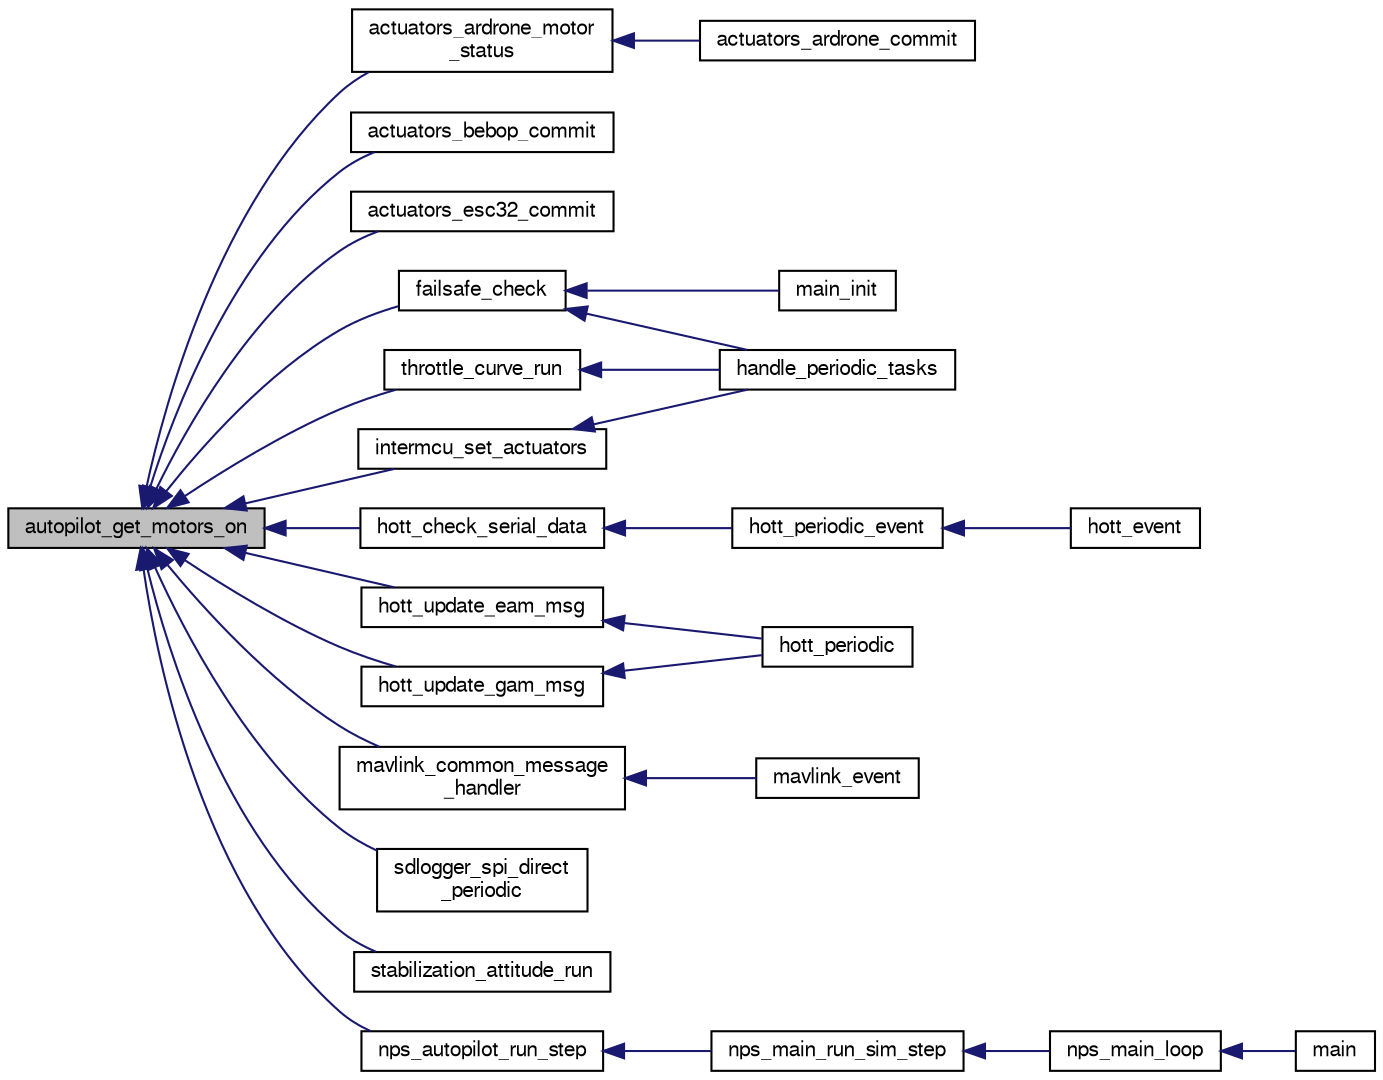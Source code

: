 digraph "autopilot_get_motors_on"
{
  edge [fontname="FreeSans",fontsize="10",labelfontname="FreeSans",labelfontsize="10"];
  node [fontname="FreeSans",fontsize="10",shape=record];
  rankdir="LR";
  Node1 [label="autopilot_get_motors_on",height=0.2,width=0.4,color="black", fillcolor="grey75", style="filled", fontcolor="black"];
  Node1 -> Node2 [dir="back",color="midnightblue",fontsize="10",style="solid",fontname="FreeSans"];
  Node2 [label="actuators_ardrone_motor\l_status",height=0.2,width=0.4,color="black", fillcolor="white", style="filled",URL="$boards_2ardrone_2actuators_8c.html#ad8d796514edd55dd0f4a2134fd83f691"];
  Node2 -> Node3 [dir="back",color="midnightblue",fontsize="10",style="solid",fontname="FreeSans"];
  Node3 [label="actuators_ardrone_commit",height=0.2,width=0.4,color="black", fillcolor="white", style="filled",URL="$boards_2ardrone_2actuators_8h.html#a1e5faec000e4e1602bba080db2aec27c"];
  Node1 -> Node4 [dir="back",color="midnightblue",fontsize="10",style="solid",fontname="FreeSans"];
  Node4 [label="actuators_bebop_commit",height=0.2,width=0.4,color="black", fillcolor="white", style="filled",URL="$boards_2bebop_2actuators_8h.html#ad8f645b7663a54e01ba60403a1e45645"];
  Node1 -> Node5 [dir="back",color="midnightblue",fontsize="10",style="solid",fontname="FreeSans"];
  Node5 [label="actuators_esc32_commit",height=0.2,width=0.4,color="black", fillcolor="white", style="filled",URL="$actuators__esc32_8h.html#a699563136f20e59e607791d62ac81660",tooltip="Commits the commands and sends them to the ESCs. "];
  Node1 -> Node6 [dir="back",color="midnightblue",fontsize="10",style="solid",fontname="FreeSans"];
  Node6 [label="failsafe_check",height=0.2,width=0.4,color="black", fillcolor="white", style="filled",URL="$rover_2main__ap_8h.html#a9b33ef8d06e683b2dac822bdf94cd1a8"];
  Node6 -> Node7 [dir="back",color="midnightblue",fontsize="10",style="solid",fontname="FreeSans"];
  Node7 [label="main_init",height=0.2,width=0.4,color="black", fillcolor="white", style="filled",URL="$rover_2main__ap_8h.html#a3719465edd56d2b587a6b340f29e4f90",tooltip="Main initialization. "];
  Node6 -> Node8 [dir="back",color="midnightblue",fontsize="10",style="solid",fontname="FreeSans"];
  Node8 [label="handle_periodic_tasks",height=0.2,width=0.4,color="black", fillcolor="white", style="filled",URL="$rover_2main__ap_8h.html#ab79bb049ce85bf2ed3a75c6b12c02bcb"];
  Node1 -> Node9 [dir="back",color="midnightblue",fontsize="10",style="solid",fontname="FreeSans"];
  Node9 [label="hott_check_serial_data",height=0.2,width=0.4,color="black", fillcolor="white", style="filled",URL="$hott_2hott_8c.html#ad9ba717e808b0a9d9eabf747ba7abddb"];
  Node9 -> Node10 [dir="back",color="midnightblue",fontsize="10",style="solid",fontname="FreeSans"];
  Node10 [label="hott_periodic_event",height=0.2,width=0.4,color="black", fillcolor="white", style="filled",URL="$hott_2hott_8c.html#a64d986dbd4a6b7fa67a60cf0f237d31c"];
  Node10 -> Node11 [dir="back",color="midnightblue",fontsize="10",style="solid",fontname="FreeSans"];
  Node11 [label="hott_event",height=0.2,width=0.4,color="black", fillcolor="white", style="filled",URL="$hott_2hott_8h.html#afd6976c45645e710a8036805a913fc4c"];
  Node1 -> Node12 [dir="back",color="midnightblue",fontsize="10",style="solid",fontname="FreeSans"];
  Node12 [label="hott_update_eam_msg",height=0.2,width=0.4,color="black", fillcolor="white", style="filled",URL="$hott__eam_8h.html#a35e5d6a8530dfc81c2402694e03ea334"];
  Node12 -> Node13 [dir="back",color="midnightblue",fontsize="10",style="solid",fontname="FreeSans"];
  Node13 [label="hott_periodic",height=0.2,width=0.4,color="black", fillcolor="white", style="filled",URL="$hott_2hott_8h.html#af9ecdbaed8d1ef59e40fba97cbe0b6ac"];
  Node1 -> Node14 [dir="back",color="midnightblue",fontsize="10",style="solid",fontname="FreeSans"];
  Node14 [label="hott_update_gam_msg",height=0.2,width=0.4,color="black", fillcolor="white", style="filled",URL="$hott__gam_8h.html#ac14007f36a1aa731606054e52dc3e783"];
  Node14 -> Node13 [dir="back",color="midnightblue",fontsize="10",style="solid",fontname="FreeSans"];
  Node1 -> Node15 [dir="back",color="midnightblue",fontsize="10",style="solid",fontname="FreeSans"];
  Node15 [label="intermcu_set_actuators",height=0.2,width=0.4,color="black", fillcolor="white", style="filled",URL="$intermcu__ap_8h.html#ac22ebae188091108a7882dfebceb1c6c"];
  Node15 -> Node8 [dir="back",color="midnightblue",fontsize="10",style="solid",fontname="FreeSans"];
  Node1 -> Node16 [dir="back",color="midnightblue",fontsize="10",style="solid",fontname="FreeSans"];
  Node16 [label="mavlink_common_message\l_handler",height=0.2,width=0.4,color="black", fillcolor="white", style="filled",URL="$mavlink_8c.html#a92b02fdeb899791573ef52506deb653c"];
  Node16 -> Node17 [dir="back",color="midnightblue",fontsize="10",style="solid",fontname="FreeSans"];
  Node17 [label="mavlink_event",height=0.2,width=0.4,color="black", fillcolor="white", style="filled",URL="$mavlink_8h.html#aca06c0aea877a0d9c57a5e16cee711d7",tooltip="Event MAVLink calls. "];
  Node1 -> Node18 [dir="back",color="midnightblue",fontsize="10",style="solid",fontname="FreeSans"];
  Node18 [label="nps_autopilot_run_step",height=0.2,width=0.4,color="black", fillcolor="white", style="filled",URL="$nps__autopilot__rotorcraft_8c.html#a12870aaa609d4860004be3cec4c8cf2a"];
  Node18 -> Node19 [dir="back",color="midnightblue",fontsize="10",style="solid",fontname="FreeSans"];
  Node19 [label="nps_main_run_sim_step",height=0.2,width=0.4,color="black", fillcolor="white", style="filled",URL="$nps__main__sitl_8c.html#a9a080385e191a932860731e6f511c775"];
  Node19 -> Node20 [dir="back",color="midnightblue",fontsize="10",style="solid",fontname="FreeSans"];
  Node20 [label="nps_main_loop",height=0.2,width=0.4,color="black", fillcolor="white", style="filled",URL="$nps__main__sitl_8c.html#afa201657c19f3eac2d07487bb11a261d"];
  Node20 -> Node21 [dir="back",color="midnightblue",fontsize="10",style="solid",fontname="FreeSans"];
  Node21 [label="main",height=0.2,width=0.4,color="black", fillcolor="white", style="filled",URL="$nps__main__sitl_8c.html#a3c04138a5bfe5d72780bb7e82a18e627"];
  Node1 -> Node22 [dir="back",color="midnightblue",fontsize="10",style="solid",fontname="FreeSans"];
  Node22 [label="sdlogger_spi_direct\l_periodic",height=0.2,width=0.4,color="black", fillcolor="white", style="filled",URL="$sdlogger__spi__direct_8h.html#ab4a462e9899f9283db5be8ab3a3da922",tooltip="sdlogger_spi_direct_periodic Periodic function called at module frequency "];
  Node1 -> Node23 [dir="back",color="midnightblue",fontsize="10",style="solid",fontname="FreeSans"];
  Node23 [label="stabilization_attitude_run",height=0.2,width=0.4,color="black", fillcolor="white", style="filled",URL="$stabilization__attitude__heli__indi_8c.html#add1138c9aae1adaafdb42ddf2f0c039a"];
  Node1 -> Node24 [dir="back",color="midnightblue",fontsize="10",style="solid",fontname="FreeSans"];
  Node24 [label="throttle_curve_run",height=0.2,width=0.4,color="black", fillcolor="white", style="filled",URL="$throttle__curve_8h.html#a543adeeedcc71be82aa23201232c2d66",tooltip="Run the throttle curve and generate the output throttle and pitch This depends on the FMODE(flight mo..."];
  Node24 -> Node8 [dir="back",color="midnightblue",fontsize="10",style="solid",fontname="FreeSans"];
}
